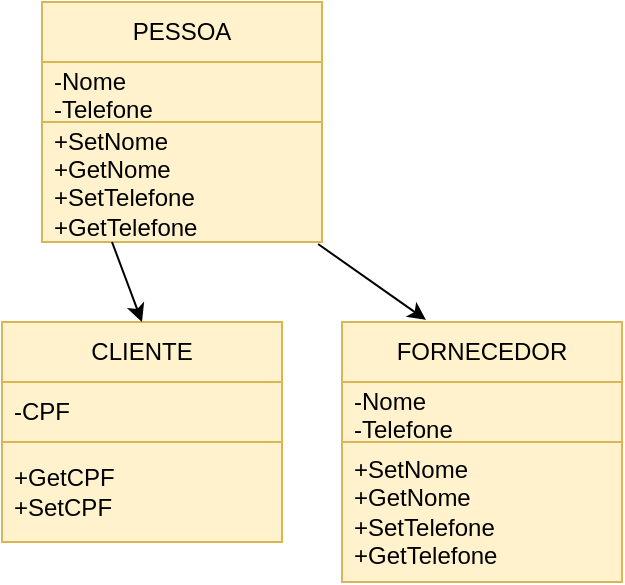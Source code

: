 <mxfile version="24.5.5" type="device">
  <diagram name="Página-1" id="HEzhWErQOokbtbT3r-zJ">
    <mxGraphModel dx="1434" dy="782" grid="1" gridSize="10" guides="1" tooltips="1" connect="1" arrows="1" fold="1" page="1" pageScale="1" pageWidth="827" pageHeight="1169" math="0" shadow="0">
      <root>
        <mxCell id="0" />
        <mxCell id="1" parent="0" />
        <mxCell id="Zw0ZON3lcNGbOcBXJm0r-1" value="PESSOA" style="swimlane;fontStyle=0;childLayout=stackLayout;horizontal=1;startSize=30;horizontalStack=0;resizeParent=1;resizeParentMax=0;resizeLast=0;collapsible=1;marginBottom=0;whiteSpace=wrap;html=1;fillColor=#fff2cc;strokeColor=#d6b656;" vertex="1" parent="1">
          <mxGeometry x="110" y="60" width="140" height="120" as="geometry" />
        </mxCell>
        <mxCell id="Zw0ZON3lcNGbOcBXJm0r-2" value="-Nome&lt;div&gt;-Telefone&lt;/div&gt;&lt;div&gt;&lt;br&gt;&lt;/div&gt;&lt;div&gt;&lt;br&gt;&lt;/div&gt;&lt;div&gt;&lt;br&gt;&lt;/div&gt;&lt;div&gt;&lt;br&gt;&lt;/div&gt;&lt;div&gt;&lt;br&gt;&lt;/div&gt;&lt;div&gt;&lt;br&gt;&lt;/div&gt;&lt;div&gt;&lt;br&gt;&lt;/div&gt;&lt;div&gt;&lt;br&gt;&lt;/div&gt;&lt;div&gt;&lt;br&gt;&lt;/div&gt;" style="text;strokeColor=#d6b656;fillColor=#fff2cc;align=left;verticalAlign=middle;spacingLeft=4;spacingRight=4;overflow=hidden;points=[[0,0.5],[1,0.5]];portConstraint=eastwest;rotatable=0;whiteSpace=wrap;html=1;" vertex="1" parent="Zw0ZON3lcNGbOcBXJm0r-1">
          <mxGeometry y="30" width="140" height="30" as="geometry" />
        </mxCell>
        <mxCell id="Zw0ZON3lcNGbOcBXJm0r-3" value="+SetNome&lt;div&gt;+GetNome&lt;/div&gt;&lt;div&gt;+SetTelefone&lt;/div&gt;&lt;div&gt;+GetTelefone&lt;/div&gt;" style="text;strokeColor=#d6b656;fillColor=#fff2cc;align=left;verticalAlign=middle;spacingLeft=4;spacingRight=4;overflow=hidden;points=[[0,0.5],[1,0.5]];portConstraint=eastwest;rotatable=0;whiteSpace=wrap;html=1;" vertex="1" parent="Zw0ZON3lcNGbOcBXJm0r-1">
          <mxGeometry y="60" width="140" height="60" as="geometry" />
        </mxCell>
        <mxCell id="Zw0ZON3lcNGbOcBXJm0r-5" value="CLIENTE" style="swimlane;fontStyle=0;childLayout=stackLayout;horizontal=1;startSize=30;horizontalStack=0;resizeParent=1;resizeParentMax=0;resizeLast=0;collapsible=1;marginBottom=0;whiteSpace=wrap;html=1;fillColor=#fff2cc;strokeColor=#d6b656;" vertex="1" parent="1">
          <mxGeometry x="90" y="220" width="140" height="110" as="geometry" />
        </mxCell>
        <mxCell id="Zw0ZON3lcNGbOcBXJm0r-6" value="-CPF" style="text;strokeColor=#d6b656;fillColor=#fff2cc;align=left;verticalAlign=middle;spacingLeft=4;spacingRight=4;overflow=hidden;points=[[0,0.5],[1,0.5]];portConstraint=eastwest;rotatable=0;whiteSpace=wrap;html=1;" vertex="1" parent="Zw0ZON3lcNGbOcBXJm0r-5">
          <mxGeometry y="30" width="140" height="30" as="geometry" />
        </mxCell>
        <mxCell id="Zw0ZON3lcNGbOcBXJm0r-7" value="+GetCPF&lt;div&gt;+SetCPF&lt;/div&gt;" style="text;strokeColor=#d6b656;fillColor=#fff2cc;align=left;verticalAlign=middle;spacingLeft=4;spacingRight=4;overflow=hidden;points=[[0,0.5],[1,0.5]];portConstraint=eastwest;rotatable=0;whiteSpace=wrap;html=1;" vertex="1" parent="Zw0ZON3lcNGbOcBXJm0r-5">
          <mxGeometry y="60" width="140" height="50" as="geometry" />
        </mxCell>
        <mxCell id="Zw0ZON3lcNGbOcBXJm0r-9" value="FORNECEDOR" style="swimlane;fontStyle=0;childLayout=stackLayout;horizontal=1;startSize=30;horizontalStack=0;resizeParent=1;resizeParentMax=0;resizeLast=0;collapsible=1;marginBottom=0;whiteSpace=wrap;html=1;fillColor=#fff2cc;strokeColor=#d6b656;" vertex="1" parent="1">
          <mxGeometry x="260" y="220" width="140" height="130" as="geometry" />
        </mxCell>
        <mxCell id="Zw0ZON3lcNGbOcBXJm0r-10" value="-Nome&lt;br&gt;-Telefone" style="text;strokeColor=#d6b656;fillColor=#fff2cc;align=left;verticalAlign=middle;spacingLeft=4;spacingRight=4;overflow=hidden;points=[[0,0.5],[1,0.5]];portConstraint=eastwest;rotatable=0;whiteSpace=wrap;html=1;" vertex="1" parent="Zw0ZON3lcNGbOcBXJm0r-9">
          <mxGeometry y="30" width="140" height="30" as="geometry" />
        </mxCell>
        <mxCell id="Zw0ZON3lcNGbOcBXJm0r-11" value="+SetNome&lt;br&gt;+GetNome&lt;br&gt;+SetTelefone&lt;br&gt;+GetTelefone" style="text;strokeColor=#d6b656;fillColor=#fff2cc;align=left;verticalAlign=middle;spacingLeft=4;spacingRight=4;overflow=hidden;points=[[0,0.5],[1,0.5]];portConstraint=eastwest;rotatable=0;whiteSpace=wrap;html=1;" vertex="1" parent="Zw0ZON3lcNGbOcBXJm0r-9">
          <mxGeometry y="60" width="140" height="70" as="geometry" />
        </mxCell>
        <mxCell id="Zw0ZON3lcNGbOcBXJm0r-12" value="" style="endArrow=classic;html=1;rounded=0;exitX=0.986;exitY=1.017;exitDx=0;exitDy=0;exitPerimeter=0;entryX=0.3;entryY=-0.008;entryDx=0;entryDy=0;entryPerimeter=0;" edge="1" parent="1" source="Zw0ZON3lcNGbOcBXJm0r-3" target="Zw0ZON3lcNGbOcBXJm0r-9">
          <mxGeometry width="50" height="50" relative="1" as="geometry">
            <mxPoint x="390" y="430" as="sourcePoint" />
            <mxPoint x="440" y="380" as="targetPoint" />
          </mxGeometry>
        </mxCell>
        <mxCell id="Zw0ZON3lcNGbOcBXJm0r-13" value="" style="endArrow=classic;html=1;rounded=0;exitX=0.25;exitY=1;exitDx=0;exitDy=0;entryX=0.5;entryY=0;entryDx=0;entryDy=0;" edge="1" parent="1" source="Zw0ZON3lcNGbOcBXJm0r-1" target="Zw0ZON3lcNGbOcBXJm0r-5">
          <mxGeometry width="50" height="50" relative="1" as="geometry">
            <mxPoint x="390" y="430" as="sourcePoint" />
            <mxPoint x="440" y="380" as="targetPoint" />
          </mxGeometry>
        </mxCell>
      </root>
    </mxGraphModel>
  </diagram>
</mxfile>
